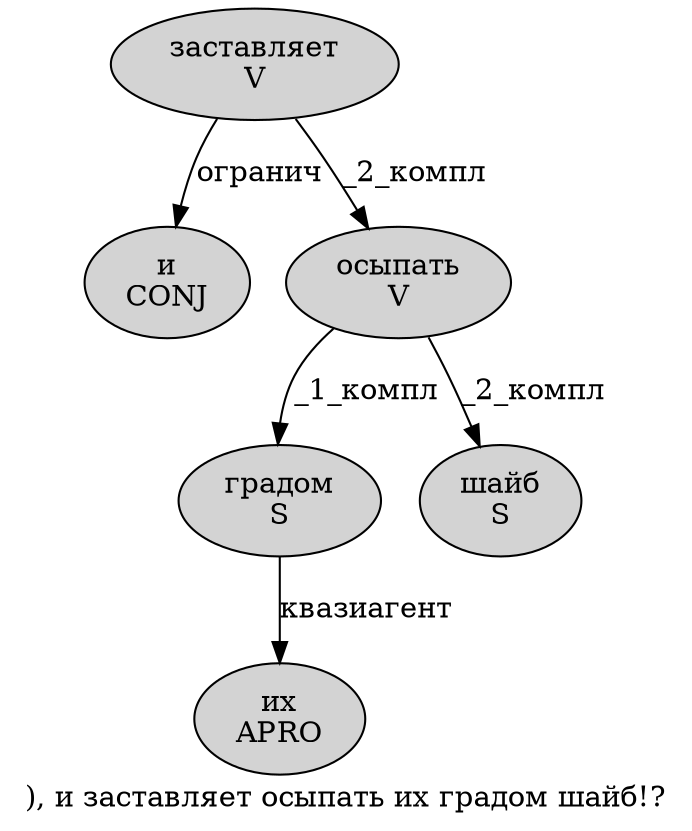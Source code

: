 digraph SENTENCE_3384 {
	graph [label="), и заставляет осыпать их градом шайб!?"]
	node [style=filled]
		2 [label="и
CONJ" color="" fillcolor=lightgray penwidth=1 shape=ellipse]
		3 [label="заставляет
V" color="" fillcolor=lightgray penwidth=1 shape=ellipse]
		4 [label="осыпать
V" color="" fillcolor=lightgray penwidth=1 shape=ellipse]
		5 [label="их
APRO" color="" fillcolor=lightgray penwidth=1 shape=ellipse]
		6 [label="градом
S" color="" fillcolor=lightgray penwidth=1 shape=ellipse]
		7 [label="шайб
S" color="" fillcolor=lightgray penwidth=1 shape=ellipse]
			3 -> 2 [label="огранич"]
			3 -> 4 [label="_2_компл"]
			4 -> 6 [label="_1_компл"]
			4 -> 7 [label="_2_компл"]
			6 -> 5 [label="квазиагент"]
}